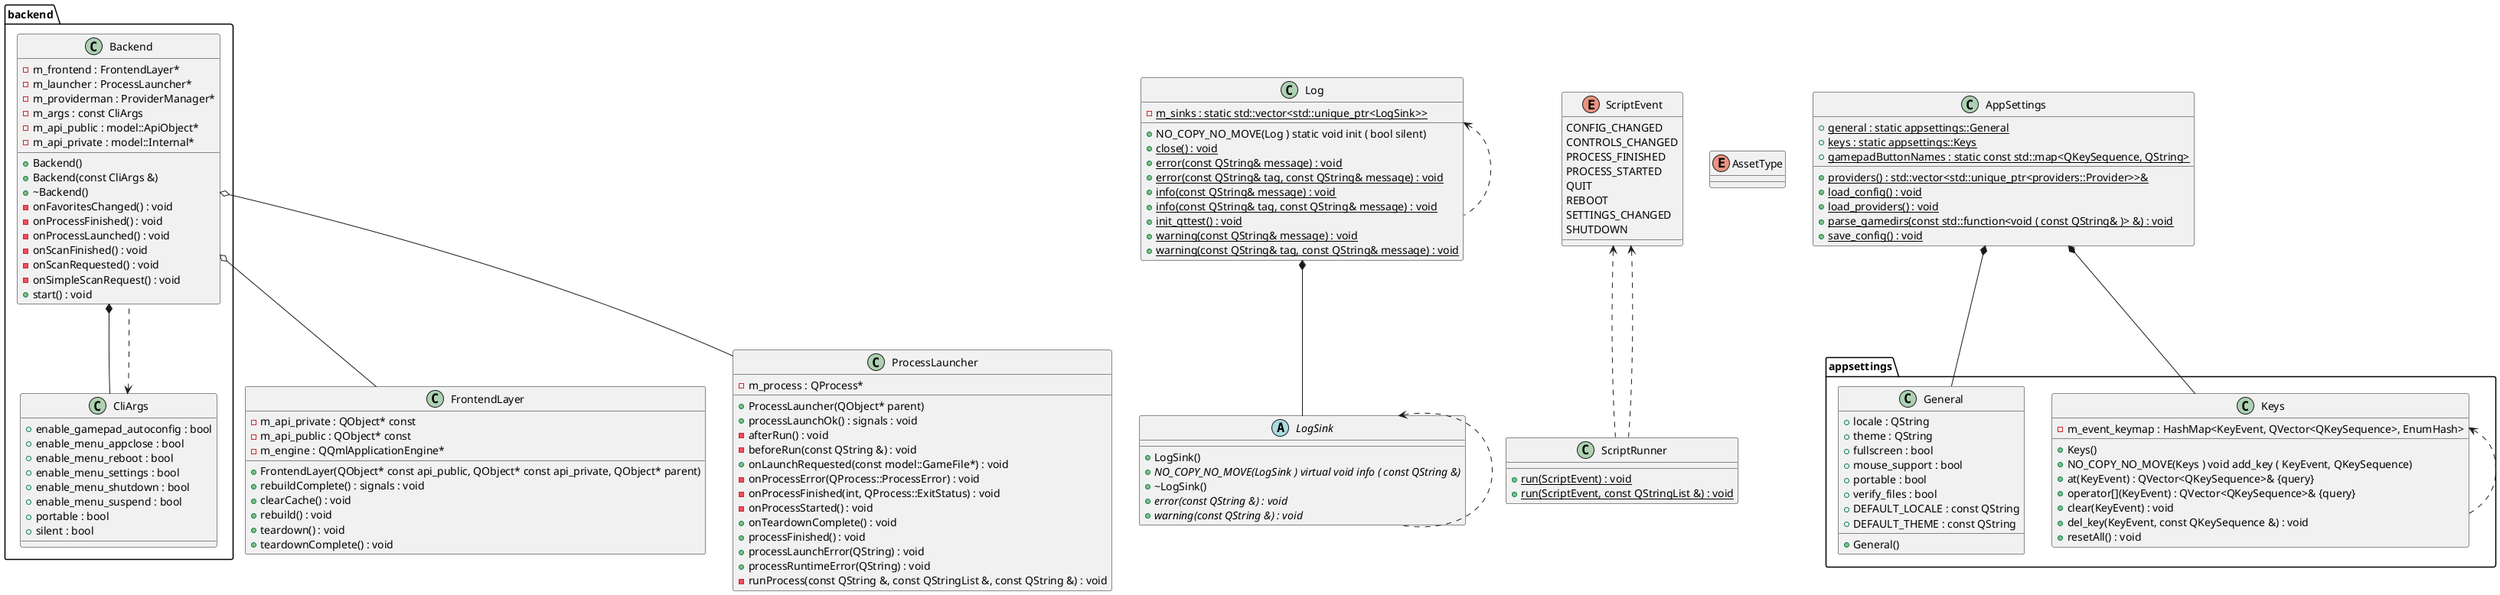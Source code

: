 @startuml





/' Objects '/

class FrontendLayer {
	+FrontendLayer(QObject* const api_public, QObject* const api_private, QObject* parent)
	-m_api_private : QObject* const
	-m_api_public : QObject* const
	-m_engine : QQmlApplicationEngine*
	+rebuildComplete() : signals : void
	+clearCache() : void
	+rebuild() : void
	+teardown() : void
	+teardownComplete() : void
}


class Log {
	+NO_COPY_NO_MOVE(Log ) static void init ( bool silent)
	-{static} m_sinks : static std::vector<std::unique_ptr<LogSink>>
	+{static} close() : void
	+{static} error(const QString& message) : void
	+{static} error(const QString& tag, const QString& message) : void
	+{static} info(const QString& message) : void
	+{static} info(const QString& tag, const QString& message) : void
	+{static} init_qttest() : void
	+{static} warning(const QString& message) : void
	+{static} warning(const QString& tag, const QString& message) : void
}


abstract class LogSink {
	+LogSink()
	+{abstract} NO_COPY_NO_MOVE(LogSink ) virtual void info ( const QString &)
	+~LogSink()
	+{abstract} error(const QString &) : void
	+{abstract} warning(const QString &) : void
}


class ProcessLauncher {
	+ProcessLauncher(QObject* parent)
	-m_process : QProcess*
	+processLaunchOk() : signals : void
	-afterRun() : void
	-beforeRun(const QString &) : void
	+onLaunchRequested(const model::GameFile*) : void
	-onProcessError(QProcess::ProcessError) : void
	-onProcessFinished(int, QProcess::ExitStatus) : void
	-onProcessStarted() : void
	+onTeardownComplete() : void
	+processFinished() : void
	+processLaunchError(QString) : void
	+processRuntimeError(QString) : void
	-runProcess(const QString &, const QStringList &, const QString &) : void
}


class ScriptRunner {
	+{static} run(ScriptEvent) : void
	+{static} run(ScriptEvent, const QStringList &) : void
}


enum AssetType {
}


enum ScriptEvent {
	CONFIG_CHANGED
	CONTROLS_CHANGED
	PROCESS_FINISHED
	PROCESS_STARTED
	QUIT
	REBOOT
	SETTINGS_CHANGED
	SHUTDOWN
}


class AppSettings {
	+{static} general : static appsettings::General
	+{static} keys : static appsettings::Keys
	+{static} gamepadButtonNames : static const std::map<QKeySequence, QString>
	+{static} providers() : std::vector<std::unique_ptr<providers::Provider>>&
	+{static} load_config() : void
	+{static} load_providers() : void
	+{static} parse_gamedirs(const std::function<void ( const QString& )> &) : void
	+{static} save_config() : void
}


namespace backend {
	class Backend {
		+Backend()
		+Backend(const CliArgs &)
		+~Backend()
		-m_frontend : FrontendLayer*
		-m_launcher : ProcessLauncher*
		-m_providerman : ProviderManager*
		-m_args : const CliArgs
		-m_api_public : model::ApiObject*
		-m_api_private : model::Internal*
		-onFavoritesChanged() : void
		-onProcessFinished() : void
		-onProcessLaunched() : void
		-onScanFinished() : void
		-onScanRequested() : void
		-onSimpleScanRequest() : void
		+start() : void
	}

	class CliArgs {
		+enable_gamepad_autoconfig : bool
		+enable_menu_appclose : bool
		+enable_menu_reboot : bool
		+enable_menu_settings : bool
		+enable_menu_shutdown : bool
		+enable_menu_suspend : bool
		+portable : bool
		+silent : bool
	}
}


namespace appsettings {
	class Keys {
		+Keys()
		+NO_COPY_NO_MOVE(Keys ) void add_key ( KeyEvent, QKeySequence)
		-m_event_keymap : HashMap<KeyEvent, QVector<QKeySequence>, EnumHash>
		+at(KeyEvent) : QVector<QKeySequence>& {query}
		+operator[](KeyEvent) : QVector<QKeySequence>& {query}
		+clear(KeyEvent) : void
		+del_key(KeyEvent, const QKeySequence &) : void
		+resetAll() : void
	}

	class General {
		+General()
		+locale : QString
		+theme : QString
		+fullscreen : bool
		+mouse_support : bool
		+portable : bool
		+verify_files : bool
		+DEFAULT_LOCALE : const QString
		+DEFAULT_THEME : const QString
	}
}





/' Inheritance relationships '/




/' Aggregation relationships '/

.AppSettings *-- appsettings.General


.AppSettings *-- appsettings.Keys


backend.Backend *-- backend.CliArgs


backend.Backend o-- .FrontendLayer


backend.Backend o-- .ProcessLauncher


.Log *-- .LogSink






/' Dependency relationships '/

backend.CliArgs <.. backend.Backend


appsettings.Keys <.. appsettings.Keys


.Log <.. .Log


.LogSink <.. .LogSink


.ScriptEvent <.. .ScriptRunner


.ScriptEvent <.. .ScriptRunner






/' Nested objects '/



@enduml
